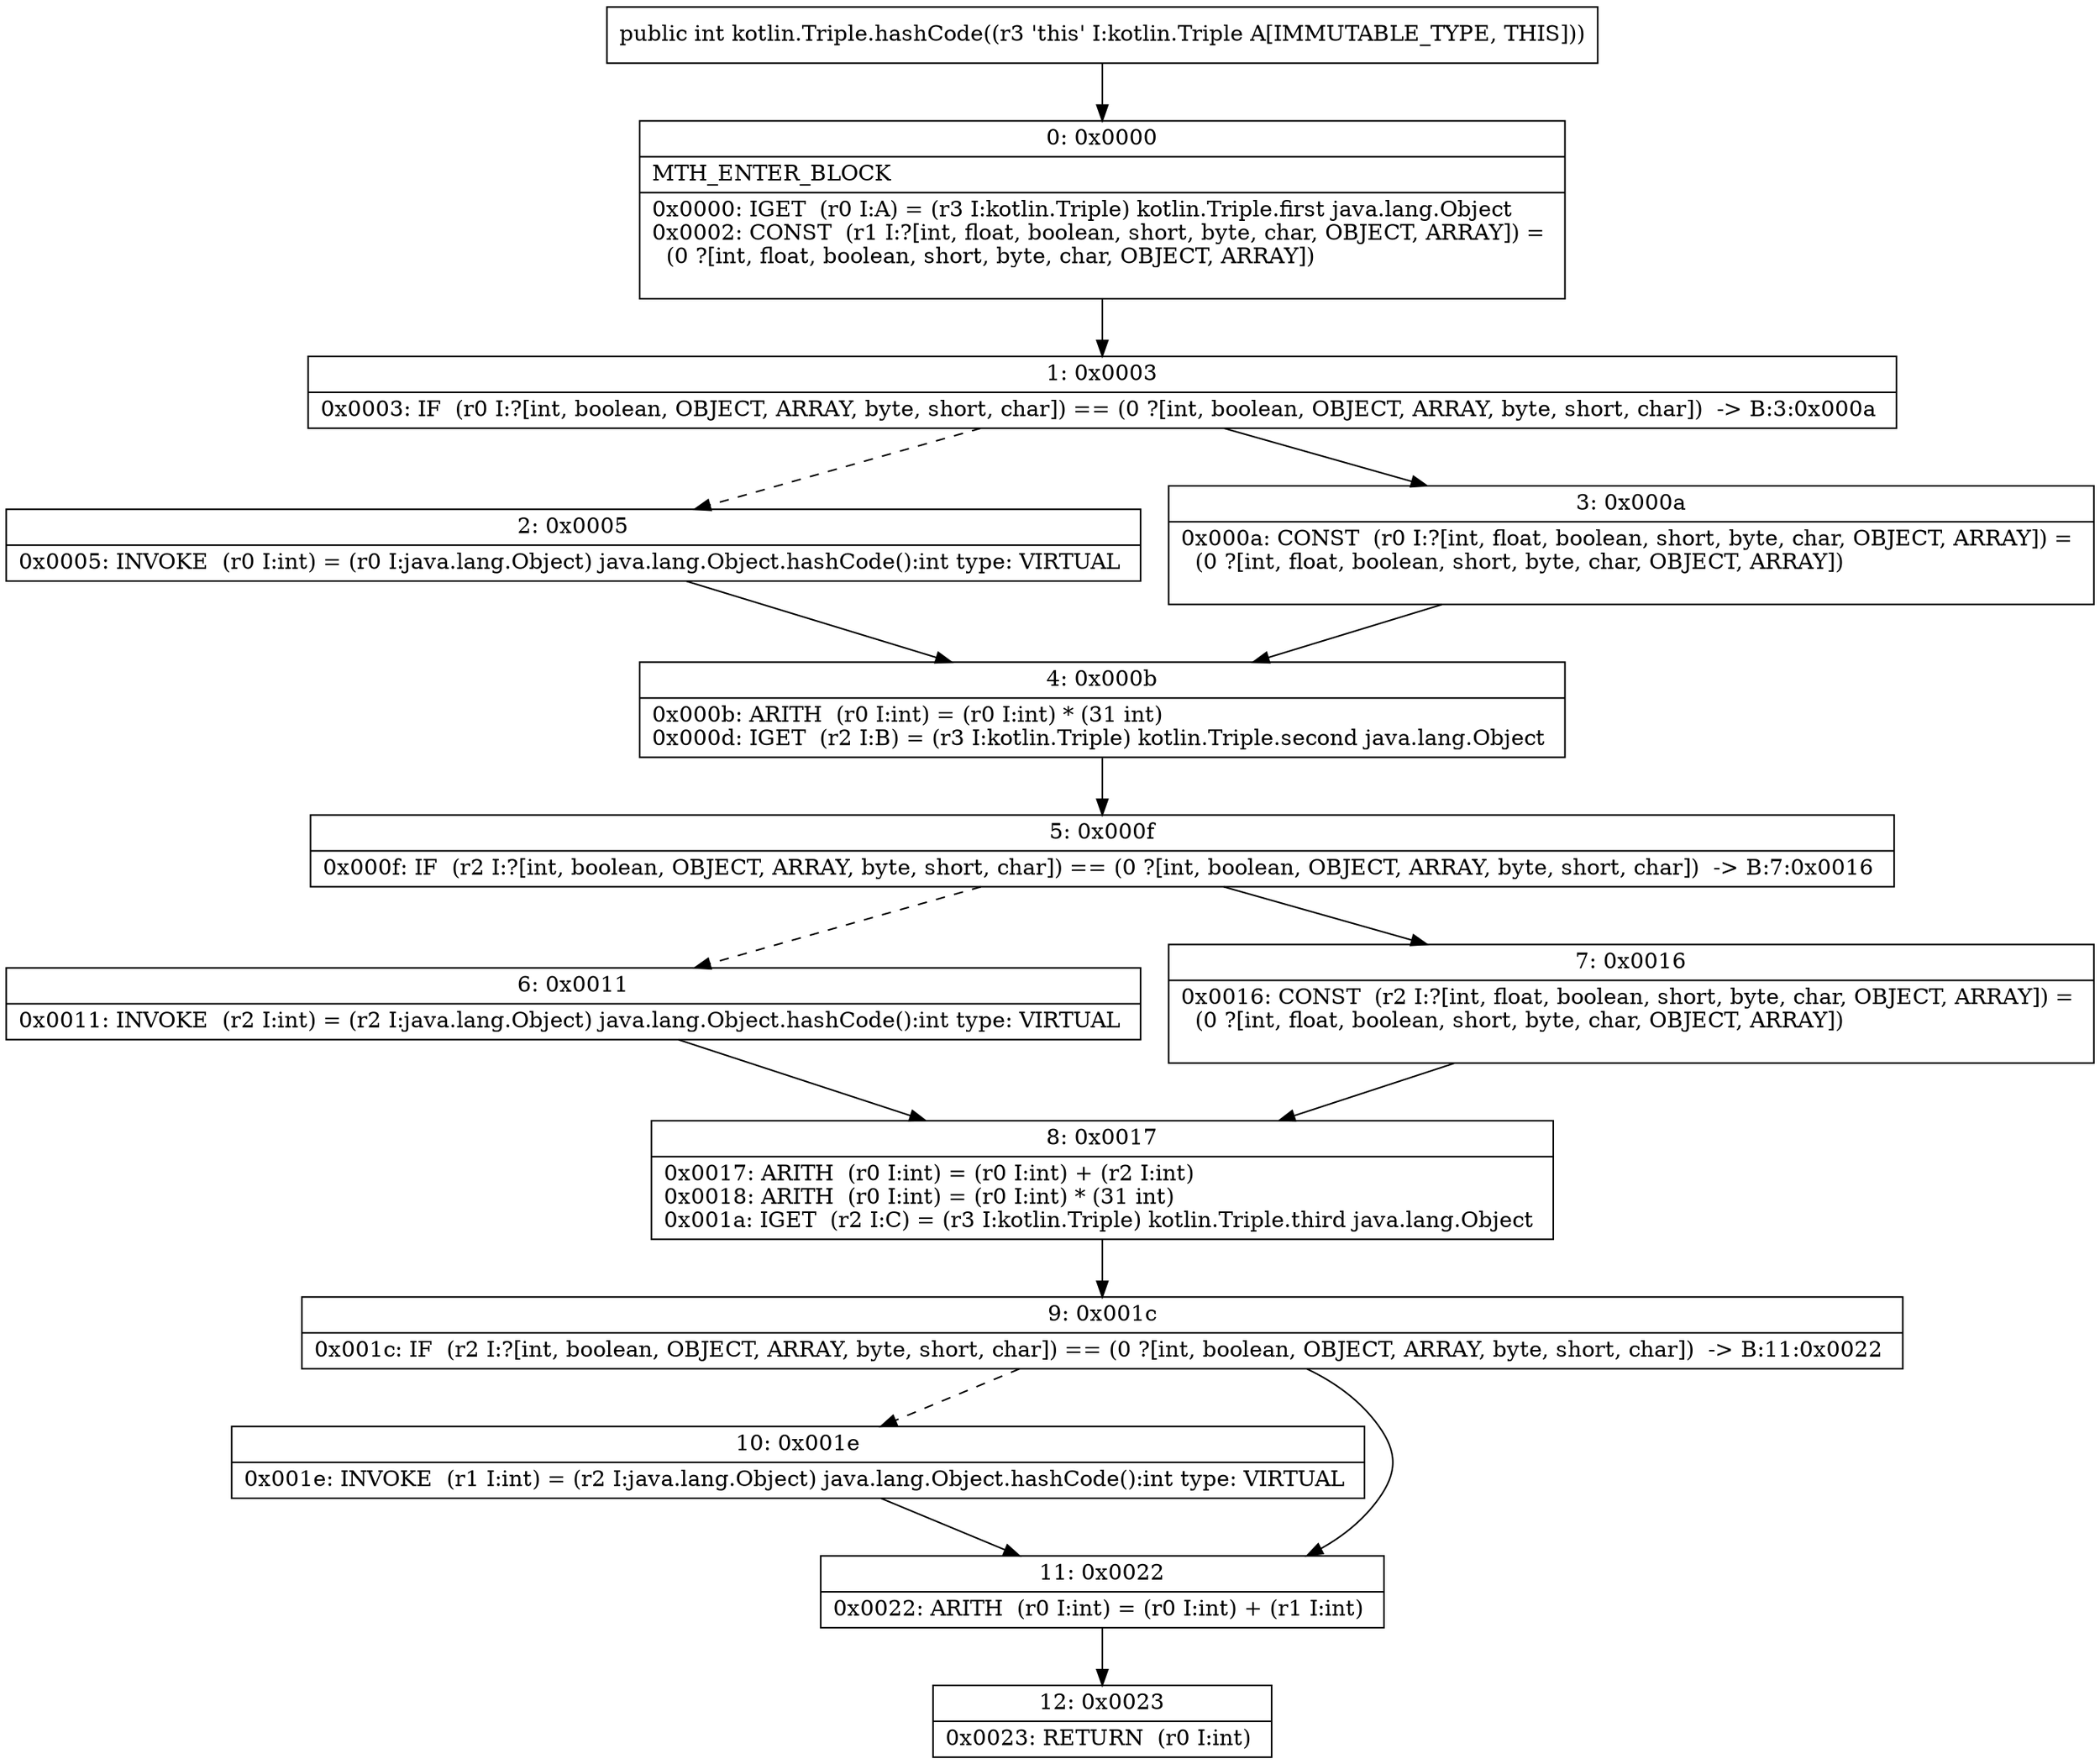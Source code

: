 digraph "CFG forkotlin.Triple.hashCode()I" {
Node_0 [shape=record,label="{0\:\ 0x0000|MTH_ENTER_BLOCK\l|0x0000: IGET  (r0 I:A) = (r3 I:kotlin.Triple) kotlin.Triple.first java.lang.Object \l0x0002: CONST  (r1 I:?[int, float, boolean, short, byte, char, OBJECT, ARRAY]) = \l  (0 ?[int, float, boolean, short, byte, char, OBJECT, ARRAY])\l \l}"];
Node_1 [shape=record,label="{1\:\ 0x0003|0x0003: IF  (r0 I:?[int, boolean, OBJECT, ARRAY, byte, short, char]) == (0 ?[int, boolean, OBJECT, ARRAY, byte, short, char])  \-\> B:3:0x000a \l}"];
Node_2 [shape=record,label="{2\:\ 0x0005|0x0005: INVOKE  (r0 I:int) = (r0 I:java.lang.Object) java.lang.Object.hashCode():int type: VIRTUAL \l}"];
Node_3 [shape=record,label="{3\:\ 0x000a|0x000a: CONST  (r0 I:?[int, float, boolean, short, byte, char, OBJECT, ARRAY]) = \l  (0 ?[int, float, boolean, short, byte, char, OBJECT, ARRAY])\l \l}"];
Node_4 [shape=record,label="{4\:\ 0x000b|0x000b: ARITH  (r0 I:int) = (r0 I:int) * (31 int) \l0x000d: IGET  (r2 I:B) = (r3 I:kotlin.Triple) kotlin.Triple.second java.lang.Object \l}"];
Node_5 [shape=record,label="{5\:\ 0x000f|0x000f: IF  (r2 I:?[int, boolean, OBJECT, ARRAY, byte, short, char]) == (0 ?[int, boolean, OBJECT, ARRAY, byte, short, char])  \-\> B:7:0x0016 \l}"];
Node_6 [shape=record,label="{6\:\ 0x0011|0x0011: INVOKE  (r2 I:int) = (r2 I:java.lang.Object) java.lang.Object.hashCode():int type: VIRTUAL \l}"];
Node_7 [shape=record,label="{7\:\ 0x0016|0x0016: CONST  (r2 I:?[int, float, boolean, short, byte, char, OBJECT, ARRAY]) = \l  (0 ?[int, float, boolean, short, byte, char, OBJECT, ARRAY])\l \l}"];
Node_8 [shape=record,label="{8\:\ 0x0017|0x0017: ARITH  (r0 I:int) = (r0 I:int) + (r2 I:int) \l0x0018: ARITH  (r0 I:int) = (r0 I:int) * (31 int) \l0x001a: IGET  (r2 I:C) = (r3 I:kotlin.Triple) kotlin.Triple.third java.lang.Object \l}"];
Node_9 [shape=record,label="{9\:\ 0x001c|0x001c: IF  (r2 I:?[int, boolean, OBJECT, ARRAY, byte, short, char]) == (0 ?[int, boolean, OBJECT, ARRAY, byte, short, char])  \-\> B:11:0x0022 \l}"];
Node_10 [shape=record,label="{10\:\ 0x001e|0x001e: INVOKE  (r1 I:int) = (r2 I:java.lang.Object) java.lang.Object.hashCode():int type: VIRTUAL \l}"];
Node_11 [shape=record,label="{11\:\ 0x0022|0x0022: ARITH  (r0 I:int) = (r0 I:int) + (r1 I:int) \l}"];
Node_12 [shape=record,label="{12\:\ 0x0023|0x0023: RETURN  (r0 I:int) \l}"];
MethodNode[shape=record,label="{public int kotlin.Triple.hashCode((r3 'this' I:kotlin.Triple A[IMMUTABLE_TYPE, THIS])) }"];
MethodNode -> Node_0;
Node_0 -> Node_1;
Node_1 -> Node_2[style=dashed];
Node_1 -> Node_3;
Node_2 -> Node_4;
Node_3 -> Node_4;
Node_4 -> Node_5;
Node_5 -> Node_6[style=dashed];
Node_5 -> Node_7;
Node_6 -> Node_8;
Node_7 -> Node_8;
Node_8 -> Node_9;
Node_9 -> Node_10[style=dashed];
Node_9 -> Node_11;
Node_10 -> Node_11;
Node_11 -> Node_12;
}

